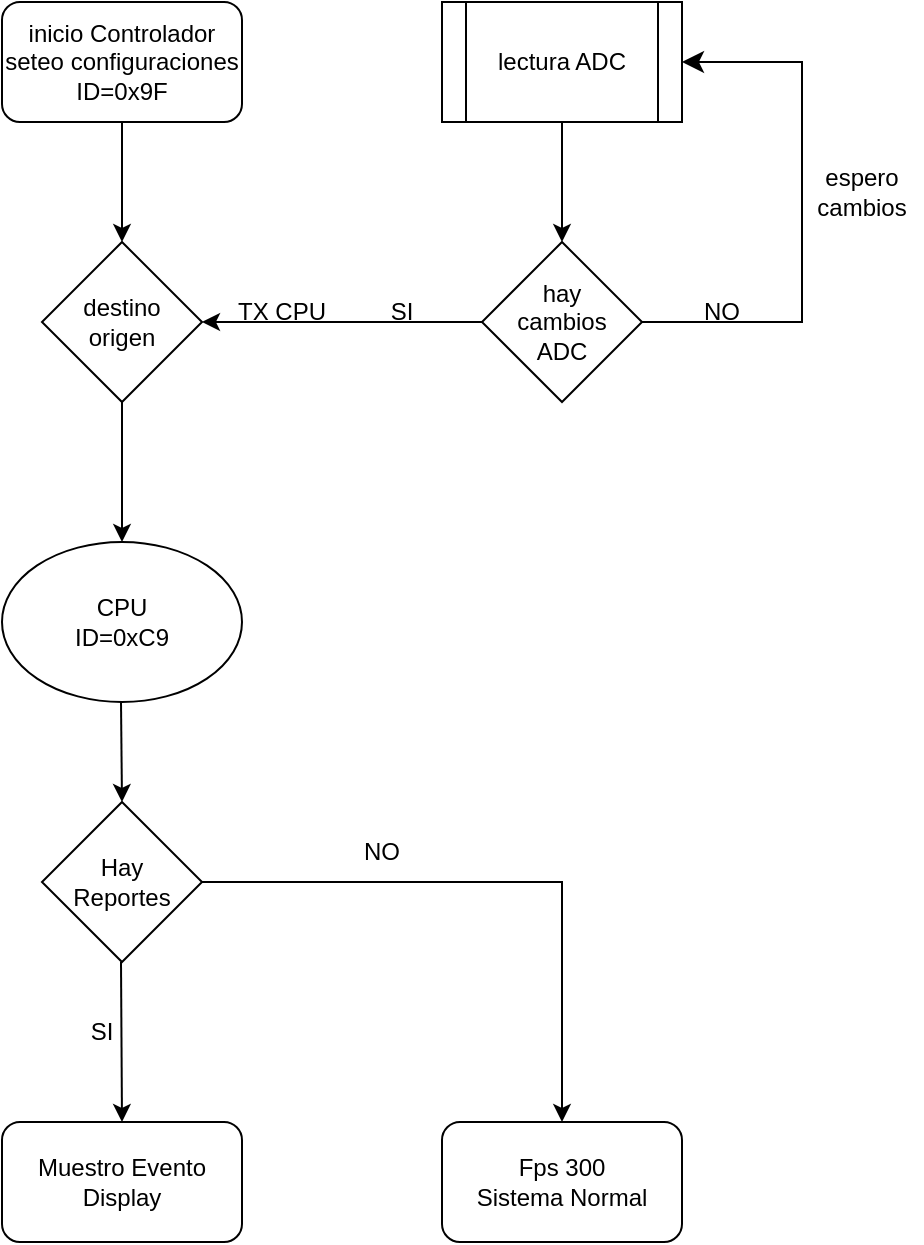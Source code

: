 <mxfile version="21.5.0" type="device">
  <diagram name="Página-1" id="zcsXLtwoyWszQYwuhdhl">
    <mxGraphModel dx="1388" dy="761" grid="1" gridSize="10" guides="1" tooltips="1" connect="1" arrows="1" fold="1" page="1" pageScale="1" pageWidth="827" pageHeight="1169" math="0" shadow="0">
      <root>
        <mxCell id="0" />
        <mxCell id="1" parent="0" />
        <mxCell id="ZF8J_3K1fvxwUub2OUrn-1" value="inicio Controlador&lt;br&gt;seteo configuraciones&lt;br&gt;ID=0x9F" style="rounded=1;whiteSpace=wrap;html=1;" vertex="1" parent="1">
          <mxGeometry x="210" y="40" width="120" height="60" as="geometry" />
        </mxCell>
        <mxCell id="ZF8J_3K1fvxwUub2OUrn-2" value="destino&lt;br&gt;origen" style="rhombus;whiteSpace=wrap;html=1;" vertex="1" parent="1">
          <mxGeometry x="230" y="160" width="80" height="80" as="geometry" />
        </mxCell>
        <mxCell id="ZF8J_3K1fvxwUub2OUrn-16" style="edgeStyle=orthogonalEdgeStyle;rounded=0;orthogonalLoop=1;jettySize=auto;html=1;exitX=0.5;exitY=1;exitDx=0;exitDy=0;entryX=0.5;entryY=0;entryDx=0;entryDy=0;" edge="1" parent="1" source="ZF8J_3K1fvxwUub2OUrn-4" target="ZF8J_3K1fvxwUub2OUrn-5">
          <mxGeometry relative="1" as="geometry" />
        </mxCell>
        <mxCell id="ZF8J_3K1fvxwUub2OUrn-4" value="lectura ADC" style="shape=process;whiteSpace=wrap;html=1;backgroundOutline=1;" vertex="1" parent="1">
          <mxGeometry x="430" y="40" width="120" height="60" as="geometry" />
        </mxCell>
        <mxCell id="ZF8J_3K1fvxwUub2OUrn-17" style="edgeStyle=orthogonalEdgeStyle;rounded=0;orthogonalLoop=1;jettySize=auto;html=1;exitX=0;exitY=0.5;exitDx=0;exitDy=0;entryX=1;entryY=0.5;entryDx=0;entryDy=0;" edge="1" parent="1" source="ZF8J_3K1fvxwUub2OUrn-5" target="ZF8J_3K1fvxwUub2OUrn-2">
          <mxGeometry relative="1" as="geometry" />
        </mxCell>
        <mxCell id="ZF8J_3K1fvxwUub2OUrn-5" value="&amp;nbsp;hay&amp;nbsp;&lt;br&gt;cambios&lt;br&gt;ADC" style="rhombus;whiteSpace=wrap;html=1;" vertex="1" parent="1">
          <mxGeometry x="450" y="160" width="80" height="80" as="geometry" />
        </mxCell>
        <mxCell id="ZF8J_3K1fvxwUub2OUrn-6" value="CPU&lt;br&gt;ID=0xC9" style="ellipse;whiteSpace=wrap;html=1;" vertex="1" parent="1">
          <mxGeometry x="210" y="310" width="120" height="80" as="geometry" />
        </mxCell>
        <mxCell id="ZF8J_3K1fvxwUub2OUrn-26" style="edgeStyle=orthogonalEdgeStyle;rounded=0;orthogonalLoop=1;jettySize=auto;html=1;exitX=1;exitY=0.5;exitDx=0;exitDy=0;" edge="1" parent="1" source="ZF8J_3K1fvxwUub2OUrn-7" target="ZF8J_3K1fvxwUub2OUrn-9">
          <mxGeometry relative="1" as="geometry" />
        </mxCell>
        <mxCell id="ZF8J_3K1fvxwUub2OUrn-7" value="Hay&lt;br&gt;Reportes" style="rhombus;whiteSpace=wrap;html=1;" vertex="1" parent="1">
          <mxGeometry x="230" y="440" width="80" height="80" as="geometry" />
        </mxCell>
        <mxCell id="ZF8J_3K1fvxwUub2OUrn-8" value="Muestro Evento&lt;br&gt;Display" style="rounded=1;whiteSpace=wrap;html=1;" vertex="1" parent="1">
          <mxGeometry x="210" y="600" width="120" height="60" as="geometry" />
        </mxCell>
        <mxCell id="ZF8J_3K1fvxwUub2OUrn-9" value="Fps 300&lt;br&gt;Sistema Normal" style="rounded=1;whiteSpace=wrap;html=1;" vertex="1" parent="1">
          <mxGeometry x="430" y="600" width="120" height="60" as="geometry" />
        </mxCell>
        <mxCell id="ZF8J_3K1fvxwUub2OUrn-10" value="" style="endArrow=classic;html=1;rounded=0;" edge="1" parent="1">
          <mxGeometry width="50" height="50" relative="1" as="geometry">
            <mxPoint x="269.5" y="390" as="sourcePoint" />
            <mxPoint x="270" y="440" as="targetPoint" />
          </mxGeometry>
        </mxCell>
        <mxCell id="ZF8J_3K1fvxwUub2OUrn-11" value="" style="endArrow=classic;html=1;rounded=0;entryX=0.5;entryY=0;entryDx=0;entryDy=0;" edge="1" parent="1" target="ZF8J_3K1fvxwUub2OUrn-8">
          <mxGeometry width="50" height="50" relative="1" as="geometry">
            <mxPoint x="269.5" y="520" as="sourcePoint" />
            <mxPoint x="270" y="570" as="targetPoint" />
          </mxGeometry>
        </mxCell>
        <mxCell id="ZF8J_3K1fvxwUub2OUrn-12" value="" style="endArrow=classic;html=1;rounded=0;exitX=0.5;exitY=1;exitDx=0;exitDy=0;" edge="1" parent="1" source="ZF8J_3K1fvxwUub2OUrn-2">
          <mxGeometry width="50" height="50" relative="1" as="geometry">
            <mxPoint x="269.5" y="260" as="sourcePoint" />
            <mxPoint x="270" y="310" as="targetPoint" />
          </mxGeometry>
        </mxCell>
        <mxCell id="ZF8J_3K1fvxwUub2OUrn-14" value="" style="endArrow=classic;html=1;rounded=0;exitX=0.5;exitY=1;exitDx=0;exitDy=0;" edge="1" parent="1" source="ZF8J_3K1fvxwUub2OUrn-1">
          <mxGeometry width="50" height="50" relative="1" as="geometry">
            <mxPoint x="269.5" y="110" as="sourcePoint" />
            <mxPoint x="270" y="160" as="targetPoint" />
          </mxGeometry>
        </mxCell>
        <mxCell id="ZF8J_3K1fvxwUub2OUrn-21" value="" style="edgeStyle=segmentEdgeStyle;endArrow=classic;html=1;curved=0;rounded=0;endSize=8;startSize=8;entryX=1;entryY=0.5;entryDx=0;entryDy=0;exitX=1;exitY=0.5;exitDx=0;exitDy=0;" edge="1" parent="1" source="ZF8J_3K1fvxwUub2OUrn-5" target="ZF8J_3K1fvxwUub2OUrn-4">
          <mxGeometry width="50" height="50" relative="1" as="geometry">
            <mxPoint x="540" y="200" as="sourcePoint" />
            <mxPoint x="560" y="70" as="targetPoint" />
            <Array as="points">
              <mxPoint x="610" y="200" />
              <mxPoint x="610" y="70" />
            </Array>
          </mxGeometry>
        </mxCell>
        <mxCell id="ZF8J_3K1fvxwUub2OUrn-23" value="TX CPU" style="text;html=1;strokeColor=none;fillColor=none;align=center;verticalAlign=middle;whiteSpace=wrap;rounded=0;" vertex="1" parent="1">
          <mxGeometry x="320" y="180" width="60" height="30" as="geometry" />
        </mxCell>
        <mxCell id="ZF8J_3K1fvxwUub2OUrn-24" value="espero&lt;br&gt;cambios" style="text;html=1;strokeColor=none;fillColor=none;align=center;verticalAlign=middle;whiteSpace=wrap;rounded=0;" vertex="1" parent="1">
          <mxGeometry x="610" y="120" width="60" height="30" as="geometry" />
        </mxCell>
        <mxCell id="ZF8J_3K1fvxwUub2OUrn-28" value="SI" style="text;html=1;strokeColor=none;fillColor=none;align=center;verticalAlign=middle;whiteSpace=wrap;rounded=0;" vertex="1" parent="1">
          <mxGeometry x="230" y="540" width="60" height="30" as="geometry" />
        </mxCell>
        <mxCell id="ZF8J_3K1fvxwUub2OUrn-30" value="NO" style="text;html=1;strokeColor=none;fillColor=none;align=center;verticalAlign=middle;whiteSpace=wrap;rounded=0;" vertex="1" parent="1">
          <mxGeometry x="370" y="450" width="60" height="30" as="geometry" />
        </mxCell>
        <mxCell id="ZF8J_3K1fvxwUub2OUrn-31" value="SI" style="text;html=1;strokeColor=none;fillColor=none;align=center;verticalAlign=middle;whiteSpace=wrap;rounded=0;" vertex="1" parent="1">
          <mxGeometry x="380" y="180" width="60" height="30" as="geometry" />
        </mxCell>
        <mxCell id="ZF8J_3K1fvxwUub2OUrn-32" value="NO" style="text;html=1;strokeColor=none;fillColor=none;align=center;verticalAlign=middle;whiteSpace=wrap;rounded=0;" vertex="1" parent="1">
          <mxGeometry x="540" y="180" width="60" height="30" as="geometry" />
        </mxCell>
      </root>
    </mxGraphModel>
  </diagram>
</mxfile>
